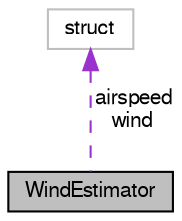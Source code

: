 digraph "WindEstimator"
{
  edge [fontname="FreeSans",fontsize="10",labelfontname="FreeSans",labelfontsize="10"];
  node [fontname="FreeSans",fontsize="10",shape=record];
  Node1 [label="WindEstimator",height=0.2,width=0.4,color="black", fillcolor="grey75", style="filled", fontcolor="black"];
  Node2 -> Node1 [dir="back",color="darkorchid3",fontsize="10",style="dashed",label=" airspeed\nwind" ,fontname="FreeSans"];
  Node2 [label="struct",height=0.2,width=0.4,color="grey75", fillcolor="white", style="filled"];
}
